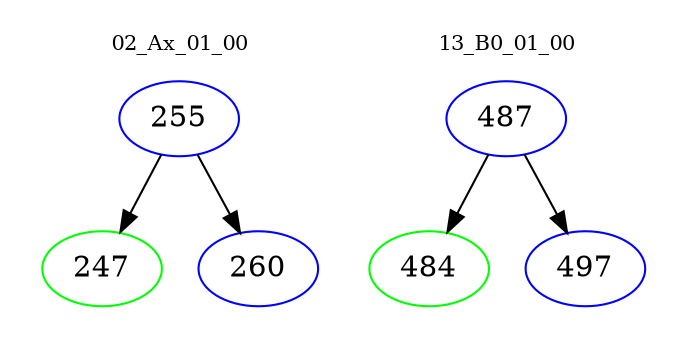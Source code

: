 digraph{
subgraph cluster_0 {
color = white
label = "02_Ax_01_00";
fontsize=10;
T0_255 [label="255", color="blue"]
T0_255 -> T0_247 [color="black"]
T0_247 [label="247", color="green"]
T0_255 -> T0_260 [color="black"]
T0_260 [label="260", color="blue"]
}
subgraph cluster_1 {
color = white
label = "13_B0_01_00";
fontsize=10;
T1_487 [label="487", color="blue"]
T1_487 -> T1_484 [color="black"]
T1_484 [label="484", color="green"]
T1_487 -> T1_497 [color="black"]
T1_497 [label="497", color="blue"]
}
}
